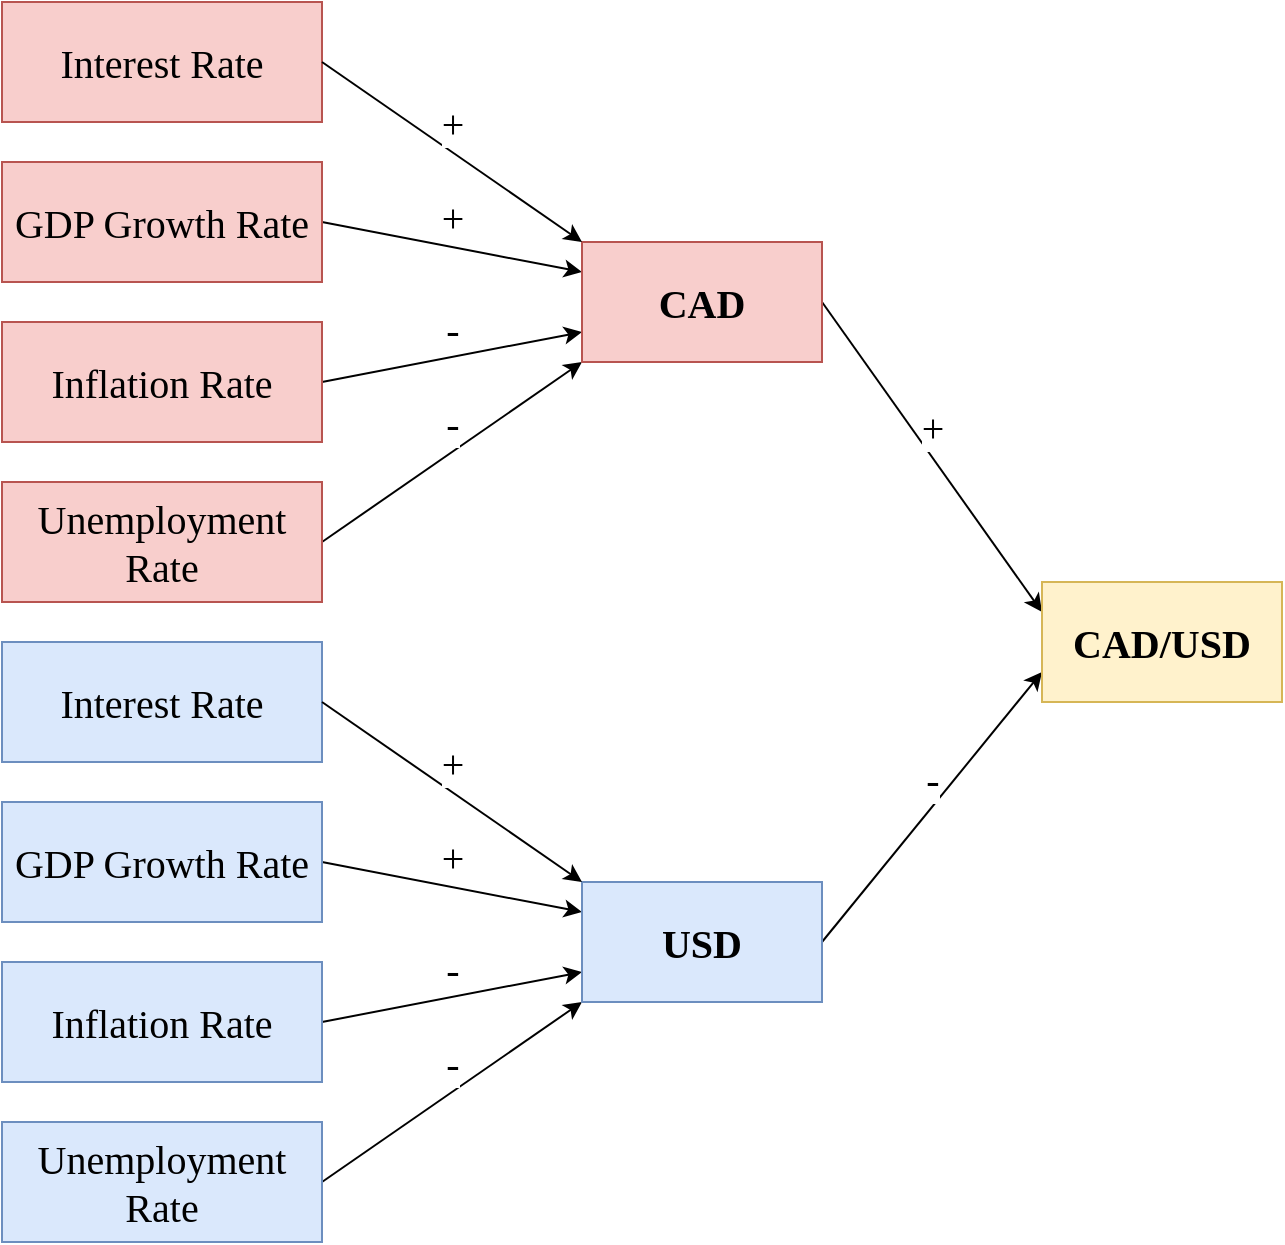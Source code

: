 <mxfile version="28.2.5">
  <diagram name="Page-1" id="igFBwFJwEkW_7Ug0fn3M">
    <mxGraphModel dx="1034" dy="618" grid="1" gridSize="10" guides="1" tooltips="1" connect="1" arrows="1" fold="1" page="1" pageScale="1" pageWidth="850" pageHeight="1100" math="0" shadow="0">
      <root>
        <mxCell id="0" />
        <mxCell id="1" parent="0" />
        <mxCell id="TzQ23WjIHbdyS36FuE1q-1" value="Interest Rate" style="rounded=0;whiteSpace=wrap;html=1;fontSize=20;fontFamily=Lucida Console;fillColor=#f8cecc;strokeColor=#b85450;" parent="1" vertex="1">
          <mxGeometry x="40" y="160" width="160" height="60" as="geometry" />
        </mxCell>
        <mxCell id="TzQ23WjIHbdyS36FuE1q-7" value="+" style="rounded=0;orthogonalLoop=1;jettySize=auto;html=1;entryX=0;entryY=0.25;entryDx=0;entryDy=0;flowAnimation=0;anchorPointDirection=1;sourcePerimeterSpacing=0;exitX=1;exitY=0.5;exitDx=0;exitDy=0;labelPosition=center;verticalLabelPosition=top;align=center;verticalAlign=bottom;fontSize=20;fontFamily=Lucida Console;" parent="1" source="TzQ23WjIHbdyS36FuE1q-2" target="TzQ23WjIHbdyS36FuE1q-5" edge="1">
          <mxGeometry relative="1" as="geometry" />
        </mxCell>
        <mxCell id="TzQ23WjIHbdyS36FuE1q-2" value="GDP Growth Rate" style="rounded=0;whiteSpace=wrap;html=1;fontSize=20;fontFamily=Lucida Console;fillColor=#f8cecc;strokeColor=#b85450;" parent="1" vertex="1">
          <mxGeometry x="40" y="240" width="160" height="60" as="geometry" />
        </mxCell>
        <mxCell id="TzQ23WjIHbdyS36FuE1q-8" value="-" style="rounded=0;orthogonalLoop=1;jettySize=auto;html=1;entryX=0;entryY=0.75;entryDx=0;entryDy=0;exitX=1;exitY=0.5;exitDx=0;exitDy=0;flowAnimation=0;anchorPointDirection=1;sourcePerimeterSpacing=0;labelPosition=center;verticalLabelPosition=top;align=center;verticalAlign=bottom;fontSize=20;fontFamily=Lucida Console;" parent="1" source="TzQ23WjIHbdyS36FuE1q-3" target="TzQ23WjIHbdyS36FuE1q-5" edge="1">
          <mxGeometry relative="1" as="geometry">
            <mxPoint x="360" y="280" as="targetPoint" />
          </mxGeometry>
        </mxCell>
        <mxCell id="TzQ23WjIHbdyS36FuE1q-3" value="Inflation Rate" style="rounded=0;whiteSpace=wrap;html=1;fontSize=20;fontFamily=Lucida Console;fillColor=#f8cecc;strokeColor=#b85450;" parent="1" vertex="1">
          <mxGeometry x="40" y="320" width="160" height="60" as="geometry" />
        </mxCell>
        <mxCell id="TzQ23WjIHbdyS36FuE1q-9" value="-" style="rounded=0;orthogonalLoop=1;jettySize=auto;html=1;entryX=0;entryY=1;entryDx=0;entryDy=0;exitX=1;exitY=0.5;exitDx=0;exitDy=0;flowAnimation=0;anchorPointDirection=1;sourcePerimeterSpacing=0;labelPosition=center;verticalLabelPosition=top;align=center;verticalAlign=bottom;fontSize=20;fontFamily=Lucida Console;" parent="1" source="TzQ23WjIHbdyS36FuE1q-4" target="TzQ23WjIHbdyS36FuE1q-5" edge="1">
          <mxGeometry relative="1" as="geometry">
            <mxPoint x="360" y="280" as="targetPoint" />
          </mxGeometry>
        </mxCell>
        <mxCell id="TzQ23WjIHbdyS36FuE1q-4" value="Unemployment Rate" style="rounded=0;whiteSpace=wrap;html=1;fontSize=20;fontFamily=Lucida Console;fillColor=#f8cecc;strokeColor=#b85450;" parent="1" vertex="1">
          <mxGeometry x="40" y="400" width="160" height="60" as="geometry" />
        </mxCell>
        <mxCell id="TzQ23WjIHbdyS36FuE1q-32" value="+" style="rounded=0;orthogonalLoop=1;jettySize=auto;html=1;exitX=1;exitY=0.5;exitDx=0;exitDy=0;entryX=0;entryY=0.25;entryDx=0;entryDy=0;labelPosition=center;verticalLabelPosition=top;align=center;verticalAlign=bottom;fontSize=20;textShadow=0;fontFamily=Lucida Console;" parent="1" source="TzQ23WjIHbdyS36FuE1q-5" target="TzQ23WjIHbdyS36FuE1q-31" edge="1">
          <mxGeometry relative="1" as="geometry" />
        </mxCell>
        <mxCell id="TzQ23WjIHbdyS36FuE1q-5" value="CAD" style="rounded=0;whiteSpace=wrap;html=1;fontSize=20;fontFamily=Lucida Console;fillColor=#f8cecc;strokeColor=#b85450;fontStyle=1" parent="1" vertex="1">
          <mxGeometry x="330" y="280" width="120" height="60" as="geometry" />
        </mxCell>
        <mxCell id="TzQ23WjIHbdyS36FuE1q-16" value="+" style="rounded=0;orthogonalLoop=1;jettySize=auto;html=1;entryX=0;entryY=0;entryDx=0;entryDy=0;exitX=1;exitY=0.5;exitDx=0;exitDy=0;labelPosition=center;verticalLabelPosition=top;align=center;verticalAlign=bottom;fontSize=20;fontFamily=Lucida Console;" parent="1" source="TzQ23WjIHbdyS36FuE1q-1" target="TzQ23WjIHbdyS36FuE1q-5" edge="1">
          <mxGeometry relative="1" as="geometry" />
        </mxCell>
        <mxCell id="TzQ23WjIHbdyS36FuE1q-22" value="Interest Rate" style="rounded=0;whiteSpace=wrap;html=1;fontSize=20;fontFamily=Lucida Console;fillColor=#dae8fc;strokeColor=#6c8ebf;" parent="1" vertex="1">
          <mxGeometry x="40" y="480" width="160" height="60" as="geometry" />
        </mxCell>
        <mxCell id="TzQ23WjIHbdyS36FuE1q-23" value="+" style="rounded=0;orthogonalLoop=1;jettySize=auto;html=1;entryX=0;entryY=0.25;entryDx=0;entryDy=0;flowAnimation=0;anchorPointDirection=1;sourcePerimeterSpacing=0;exitX=1;exitY=0.5;exitDx=0;exitDy=0;labelPosition=center;verticalLabelPosition=top;align=center;verticalAlign=bottom;fontSize=20;fontFamily=Lucida Console;" parent="1" source="TzQ23WjIHbdyS36FuE1q-24" target="TzQ23WjIHbdyS36FuE1q-29" edge="1">
          <mxGeometry relative="1" as="geometry" />
        </mxCell>
        <mxCell id="TzQ23WjIHbdyS36FuE1q-24" value="GDP Growth Rate" style="rounded=0;whiteSpace=wrap;html=1;fontSize=20;fontFamily=Lucida Console;fillColor=#dae8fc;strokeColor=#6c8ebf;" parent="1" vertex="1">
          <mxGeometry x="40" y="560" width="160" height="60" as="geometry" />
        </mxCell>
        <mxCell id="TzQ23WjIHbdyS36FuE1q-25" value="-" style="rounded=0;orthogonalLoop=1;jettySize=auto;html=1;entryX=0;entryY=0.75;entryDx=0;entryDy=0;exitX=1;exitY=0.5;exitDx=0;exitDy=0;flowAnimation=0;anchorPointDirection=1;sourcePerimeterSpacing=0;labelPosition=center;verticalLabelPosition=top;align=center;verticalAlign=bottom;fontSize=20;fontFamily=Lucida Console;" parent="1" source="TzQ23WjIHbdyS36FuE1q-26" target="TzQ23WjIHbdyS36FuE1q-29" edge="1">
          <mxGeometry relative="1" as="geometry">
            <mxPoint x="360" y="600" as="targetPoint" />
          </mxGeometry>
        </mxCell>
        <mxCell id="TzQ23WjIHbdyS36FuE1q-26" value="Inflation Rate" style="rounded=0;whiteSpace=wrap;html=1;fontSize=20;fontFamily=Lucida Console;fillColor=#dae8fc;strokeColor=#6c8ebf;" parent="1" vertex="1">
          <mxGeometry x="40" y="640" width="160" height="60" as="geometry" />
        </mxCell>
        <mxCell id="TzQ23WjIHbdyS36FuE1q-27" value="-" style="rounded=0;orthogonalLoop=1;jettySize=auto;html=1;entryX=0;entryY=1;entryDx=0;entryDy=0;exitX=1;exitY=0.5;exitDx=0;exitDy=0;flowAnimation=0;anchorPointDirection=1;sourcePerimeterSpacing=0;labelPosition=center;verticalLabelPosition=top;align=center;verticalAlign=bottom;fontSize=20;fontFamily=Lucida Console;" parent="1" source="TzQ23WjIHbdyS36FuE1q-28" target="TzQ23WjIHbdyS36FuE1q-29" edge="1">
          <mxGeometry relative="1" as="geometry">
            <mxPoint x="360" y="600" as="targetPoint" />
          </mxGeometry>
        </mxCell>
        <mxCell id="TzQ23WjIHbdyS36FuE1q-28" value="Unemployment Rate" style="rounded=0;whiteSpace=wrap;html=1;fontSize=20;fontFamily=Lucida Console;fillColor=#dae8fc;strokeColor=#6c8ebf;" parent="1" vertex="1">
          <mxGeometry x="40" y="720" width="160" height="60" as="geometry" />
        </mxCell>
        <mxCell id="TzQ23WjIHbdyS36FuE1q-33" value="-" style="rounded=0;orthogonalLoop=1;jettySize=auto;html=1;exitX=1;exitY=0.5;exitDx=0;exitDy=0;entryX=0;entryY=0.75;entryDx=0;entryDy=0;labelPosition=center;verticalLabelPosition=top;align=center;verticalAlign=bottom;fontSize=20;textShadow=0;fontFamily=Lucida Console;" parent="1" source="TzQ23WjIHbdyS36FuE1q-29" target="TzQ23WjIHbdyS36FuE1q-31" edge="1">
          <mxGeometry relative="1" as="geometry" />
        </mxCell>
        <mxCell id="TzQ23WjIHbdyS36FuE1q-29" value="USD" style="rounded=0;whiteSpace=wrap;html=1;fontSize=20;fontFamily=Lucida Console;fillColor=#dae8fc;strokeColor=#6c8ebf;fontStyle=1" parent="1" vertex="1">
          <mxGeometry x="330" y="600" width="120" height="60" as="geometry" />
        </mxCell>
        <mxCell id="TzQ23WjIHbdyS36FuE1q-30" value="+" style="rounded=0;orthogonalLoop=1;jettySize=auto;html=1;entryX=0;entryY=0;entryDx=0;entryDy=0;exitX=1;exitY=0.5;exitDx=0;exitDy=0;labelPosition=center;verticalLabelPosition=top;align=center;verticalAlign=bottom;fontSize=20;textShadow=0;convertToSvg=0;fontFamily=Lucida Console;" parent="1" source="TzQ23WjIHbdyS36FuE1q-22" target="TzQ23WjIHbdyS36FuE1q-29" edge="1">
          <mxGeometry relative="1" as="geometry" />
        </mxCell>
        <mxCell id="TzQ23WjIHbdyS36FuE1q-31" value="CAD/USD" style="rounded=0;whiteSpace=wrap;html=1;fontSize=20;fontFamily=Lucida Console;fontStyle=1;fillColor=#fff2cc;strokeColor=#d6b656;" parent="1" vertex="1">
          <mxGeometry x="560" y="450" width="120" height="60" as="geometry" />
        </mxCell>
      </root>
    </mxGraphModel>
  </diagram>
</mxfile>

